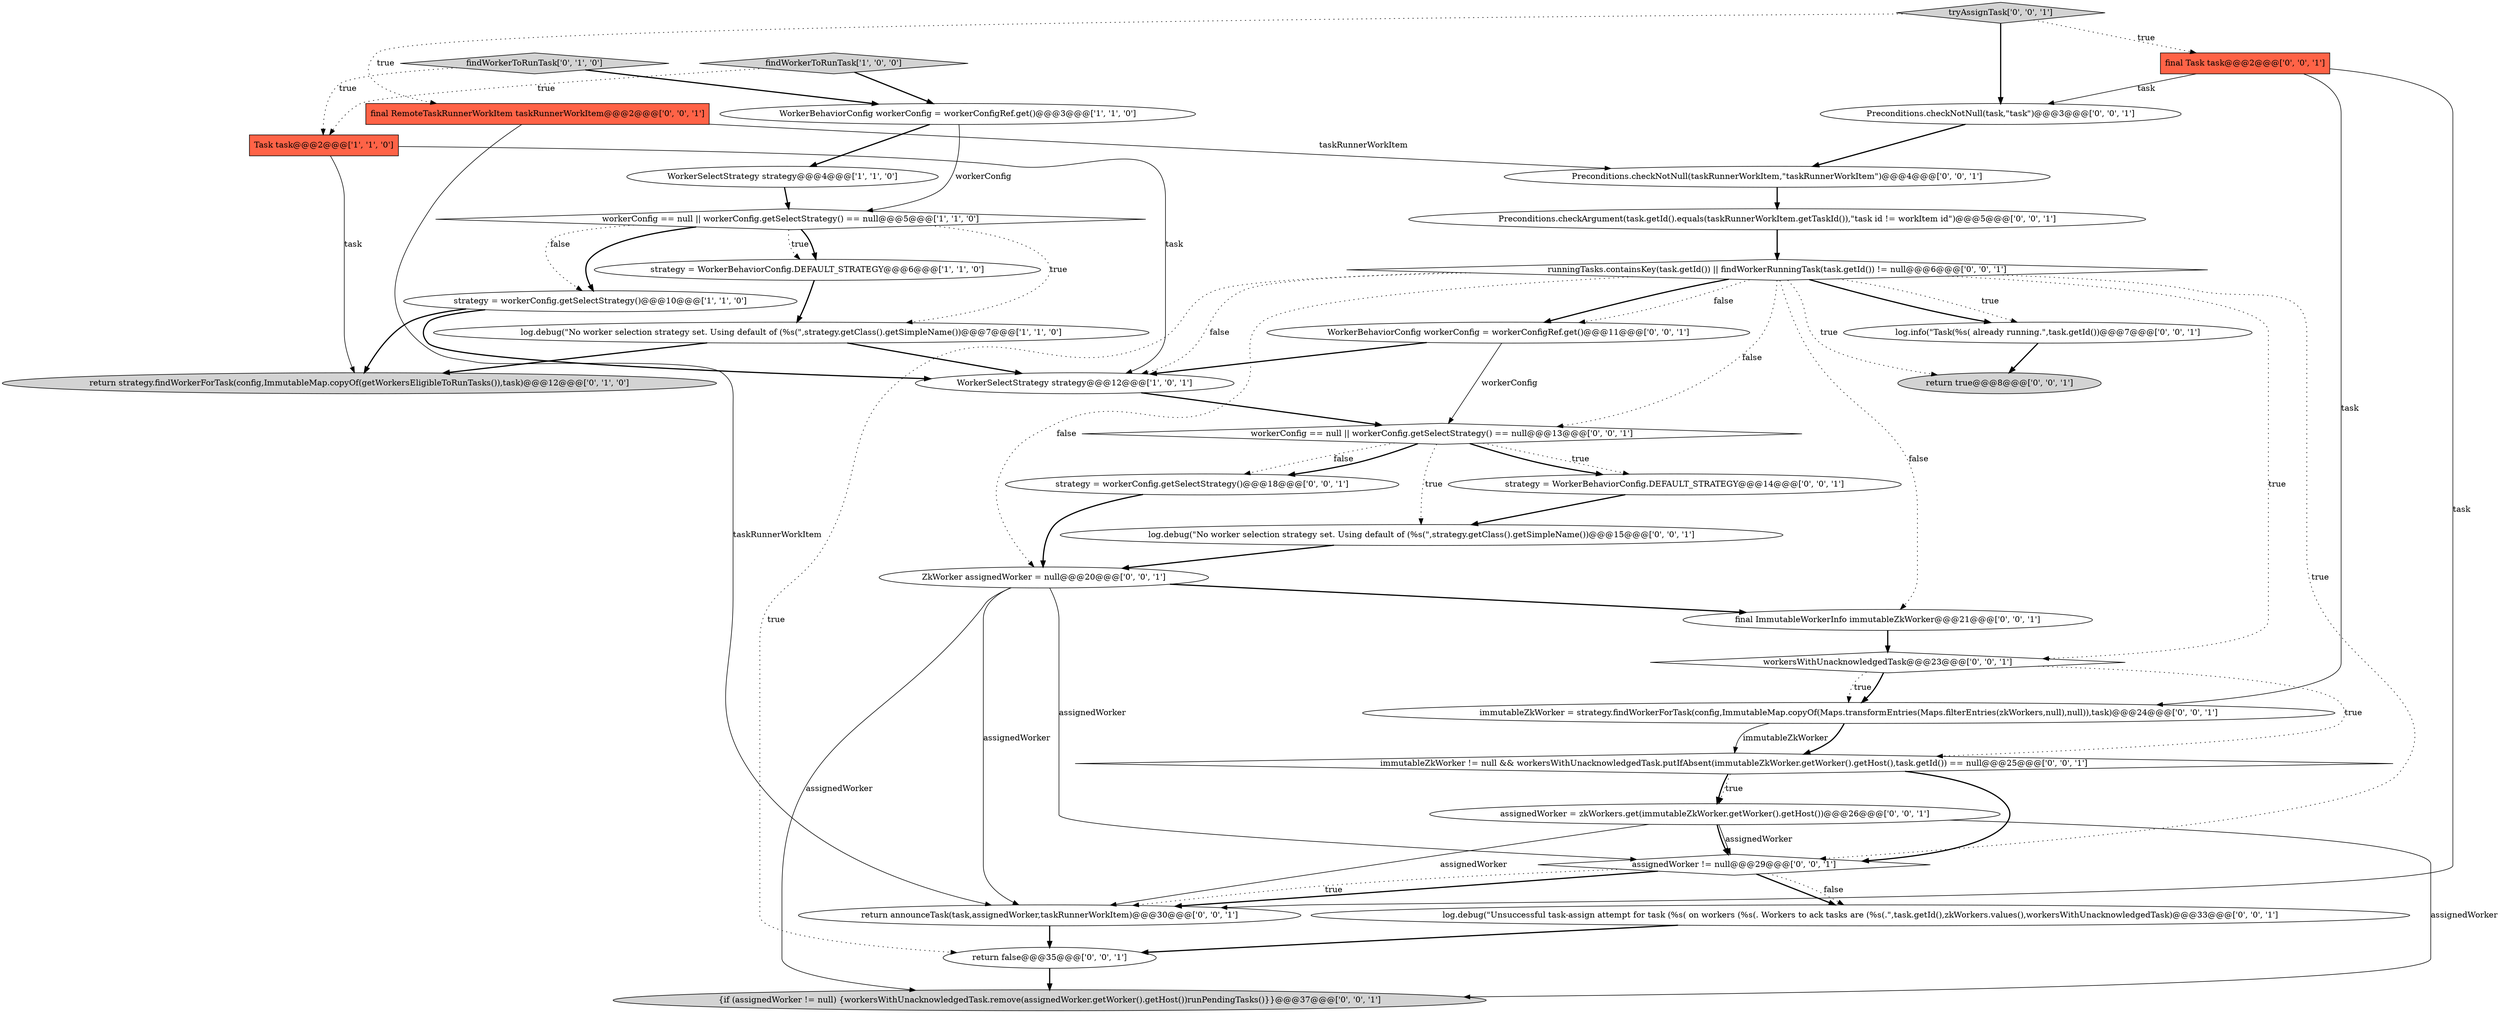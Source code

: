 digraph {
8 [style = filled, label = "WorkerBehaviorConfig workerConfig = workerConfigRef.get()@@@3@@@['1', '1', '0']", fillcolor = white, shape = ellipse image = "AAA0AAABBB1BBB"];
9 [style = filled, label = "return strategy.findWorkerForTask(config,ImmutableMap.copyOf(getWorkersEligibleToRunTasks()),task)@@@12@@@['0', '1', '0']", fillcolor = lightgray, shape = ellipse image = "AAA0AAABBB2BBB"];
16 [style = filled, label = "assignedWorker != null@@@29@@@['0', '0', '1']", fillcolor = white, shape = diamond image = "AAA0AAABBB3BBB"];
19 [style = filled, label = "Preconditions.checkArgument(task.getId().equals(taskRunnerWorkItem.getTaskId()),\"task id != workItem id\")@@@5@@@['0', '0', '1']", fillcolor = white, shape = ellipse image = "AAA0AAABBB3BBB"];
22 [style = filled, label = "final RemoteTaskRunnerWorkItem taskRunnerWorkItem@@@2@@@['0', '0', '1']", fillcolor = tomato, shape = box image = "AAA0AAABBB3BBB"];
3 [style = filled, label = "Task task@@@2@@@['1', '1', '0']", fillcolor = tomato, shape = box image = "AAA0AAABBB1BBB"];
12 [style = filled, label = "strategy = workerConfig.getSelectStrategy()@@@18@@@['0', '0', '1']", fillcolor = white, shape = ellipse image = "AAA0AAABBB3BBB"];
1 [style = filled, label = "WorkerSelectStrategy strategy@@@4@@@['1', '1', '0']", fillcolor = white, shape = ellipse image = "AAA0AAABBB1BBB"];
34 [style = filled, label = "workersWithUnacknowledgedTask@@@23@@@['0', '0', '1']", fillcolor = white, shape = diamond image = "AAA0AAABBB3BBB"];
35 [style = filled, label = "assignedWorker = zkWorkers.get(immutableZkWorker.getWorker().getHost())@@@26@@@['0', '0', '1']", fillcolor = white, shape = ellipse image = "AAA0AAABBB3BBB"];
15 [style = filled, label = "workerConfig == null || workerConfig.getSelectStrategy() == null@@@13@@@['0', '0', '1']", fillcolor = white, shape = diamond image = "AAA0AAABBB3BBB"];
11 [style = filled, label = "log.debug(\"Unsuccessful task-assign attempt for task (%s( on workers (%s(. Workers to ack tasks are (%s(.\",task.getId(),zkWorkers.values(),workersWithUnacknowledgedTask)@@@33@@@['0', '0', '1']", fillcolor = white, shape = ellipse image = "AAA0AAABBB3BBB"];
28 [style = filled, label = "return true@@@8@@@['0', '0', '1']", fillcolor = lightgray, shape = ellipse image = "AAA0AAABBB3BBB"];
0 [style = filled, label = "findWorkerToRunTask['1', '0', '0']", fillcolor = lightgray, shape = diamond image = "AAA0AAABBB1BBB"];
4 [style = filled, label = "WorkerSelectStrategy strategy@@@12@@@['1', '0', '1']", fillcolor = white, shape = ellipse image = "AAA0AAABBB1BBB"];
26 [style = filled, label = "runningTasks.containsKey(task.getId()) || findWorkerRunningTask(task.getId()) != null@@@6@@@['0', '0', '1']", fillcolor = white, shape = diamond image = "AAA0AAABBB3BBB"];
27 [style = filled, label = "log.debug(\"No worker selection strategy set. Using default of (%s(\",strategy.getClass().getSimpleName())@@@15@@@['0', '0', '1']", fillcolor = white, shape = ellipse image = "AAA0AAABBB3BBB"];
21 [style = filled, label = "log.info(\"Task(%s( already running.\",task.getId())@@@7@@@['0', '0', '1']", fillcolor = white, shape = ellipse image = "AAA0AAABBB3BBB"];
31 [style = filled, label = "return announceTask(task,assignedWorker,taskRunnerWorkItem)@@@30@@@['0', '0', '1']", fillcolor = white, shape = ellipse image = "AAA0AAABBB3BBB"];
10 [style = filled, label = "findWorkerToRunTask['0', '1', '0']", fillcolor = lightgray, shape = diamond image = "AAA0AAABBB2BBB"];
20 [style = filled, label = "immutableZkWorker != null && workersWithUnacknowledgedTask.putIfAbsent(immutableZkWorker.getWorker().getHost(),task.getId()) == null@@@25@@@['0', '0', '1']", fillcolor = white, shape = diamond image = "AAA0AAABBB3BBB"];
33 [style = filled, label = "strategy = WorkerBehaviorConfig.DEFAULT_STRATEGY@@@14@@@['0', '0', '1']", fillcolor = white, shape = ellipse image = "AAA0AAABBB3BBB"];
13 [style = filled, label = "Preconditions.checkNotNull(taskRunnerWorkItem,\"taskRunnerWorkItem\")@@@4@@@['0', '0', '1']", fillcolor = white, shape = ellipse image = "AAA0AAABBB3BBB"];
14 [style = filled, label = "ZkWorker assignedWorker = null@@@20@@@['0', '0', '1']", fillcolor = white, shape = ellipse image = "AAA0AAABBB3BBB"];
23 [style = filled, label = "tryAssignTask['0', '0', '1']", fillcolor = lightgray, shape = diamond image = "AAA0AAABBB3BBB"];
24 [style = filled, label = "immutableZkWorker = strategy.findWorkerForTask(config,ImmutableMap.copyOf(Maps.transformEntries(Maps.filterEntries(zkWorkers,null),null)),task)@@@24@@@['0', '0', '1']", fillcolor = white, shape = ellipse image = "AAA0AAABBB3BBB"];
5 [style = filled, label = "strategy = WorkerBehaviorConfig.DEFAULT_STRATEGY@@@6@@@['1', '1', '0']", fillcolor = white, shape = ellipse image = "AAA0AAABBB1BBB"];
29 [style = filled, label = "WorkerBehaviorConfig workerConfig = workerConfigRef.get()@@@11@@@['0', '0', '1']", fillcolor = white, shape = ellipse image = "AAA0AAABBB3BBB"];
6 [style = filled, label = "strategy = workerConfig.getSelectStrategy()@@@10@@@['1', '1', '0']", fillcolor = white, shape = ellipse image = "AAA0AAABBB1BBB"];
30 [style = filled, label = "final ImmutableWorkerInfo immutableZkWorker@@@21@@@['0', '0', '1']", fillcolor = white, shape = ellipse image = "AAA0AAABBB3BBB"];
32 [style = filled, label = "return false@@@35@@@['0', '0', '1']", fillcolor = white, shape = ellipse image = "AAA0AAABBB3BBB"];
18 [style = filled, label = "Preconditions.checkNotNull(task,\"task\")@@@3@@@['0', '0', '1']", fillcolor = white, shape = ellipse image = "AAA0AAABBB3BBB"];
17 [style = filled, label = "{if (assignedWorker != null) {workersWithUnacknowledgedTask.remove(assignedWorker.getWorker().getHost())runPendingTasks()}}@@@37@@@['0', '0', '1']", fillcolor = lightgray, shape = ellipse image = "AAA0AAABBB3BBB"];
7 [style = filled, label = "workerConfig == null || workerConfig.getSelectStrategy() == null@@@5@@@['1', '1', '0']", fillcolor = white, shape = diamond image = "AAA0AAABBB1BBB"];
2 [style = filled, label = "log.debug(\"No worker selection strategy set. Using default of (%s(\",strategy.getClass().getSimpleName())@@@7@@@['1', '1', '0']", fillcolor = white, shape = ellipse image = "AAA0AAABBB1BBB"];
25 [style = filled, label = "final Task task@@@2@@@['0', '0', '1']", fillcolor = tomato, shape = box image = "AAA0AAABBB3BBB"];
7->2 [style = dotted, label="true"];
20->35 [style = dotted, label="true"];
14->16 [style = solid, label="assignedWorker"];
29->4 [style = bold, label=""];
35->16 [style = bold, label=""];
16->11 [style = bold, label=""];
14->30 [style = bold, label=""];
34->24 [style = dotted, label="true"];
27->14 [style = bold, label=""];
26->14 [style = dotted, label="false"];
23->22 [style = dotted, label="true"];
8->7 [style = solid, label="workerConfig"];
29->15 [style = solid, label="workerConfig"];
35->16 [style = solid, label="assignedWorker"];
25->31 [style = solid, label="task"];
31->32 [style = bold, label=""];
26->29 [style = bold, label=""];
26->34 [style = dotted, label="true"];
22->31 [style = solid, label="taskRunnerWorkItem"];
4->15 [style = bold, label=""];
24->20 [style = solid, label="immutableZkWorker"];
10->3 [style = dotted, label="true"];
35->17 [style = solid, label="assignedWorker"];
30->34 [style = bold, label=""];
11->32 [style = bold, label=""];
2->9 [style = bold, label=""];
15->33 [style = dotted, label="true"];
15->27 [style = dotted, label="true"];
34->20 [style = dotted, label="true"];
2->4 [style = bold, label=""];
25->18 [style = solid, label="task"];
1->7 [style = bold, label=""];
33->27 [style = bold, label=""];
21->28 [style = bold, label=""];
7->6 [style = dotted, label="false"];
26->15 [style = dotted, label="false"];
14->17 [style = solid, label="assignedWorker"];
22->13 [style = solid, label="taskRunnerWorkItem"];
26->21 [style = bold, label=""];
24->20 [style = bold, label=""];
7->5 [style = dotted, label="true"];
35->31 [style = solid, label="assignedWorker"];
8->1 [style = bold, label=""];
6->4 [style = bold, label=""];
5->2 [style = bold, label=""];
7->5 [style = bold, label=""];
13->19 [style = bold, label=""];
26->30 [style = dotted, label="false"];
34->24 [style = bold, label=""];
20->16 [style = bold, label=""];
3->9 [style = solid, label="task"];
10->8 [style = bold, label=""];
26->4 [style = dotted, label="false"];
26->32 [style = dotted, label="true"];
26->21 [style = dotted, label="true"];
3->4 [style = solid, label="task"];
19->26 [style = bold, label=""];
16->31 [style = bold, label=""];
26->28 [style = dotted, label="true"];
7->6 [style = bold, label=""];
0->8 [style = bold, label=""];
12->14 [style = bold, label=""];
18->13 [style = bold, label=""];
15->12 [style = dotted, label="false"];
16->11 [style = dotted, label="false"];
25->24 [style = solid, label="task"];
26->16 [style = dotted, label="true"];
15->12 [style = bold, label=""];
0->3 [style = dotted, label="true"];
20->35 [style = bold, label=""];
6->9 [style = bold, label=""];
26->29 [style = dotted, label="false"];
14->31 [style = solid, label="assignedWorker"];
16->31 [style = dotted, label="true"];
32->17 [style = bold, label=""];
23->18 [style = bold, label=""];
23->25 [style = dotted, label="true"];
15->33 [style = bold, label=""];
}
